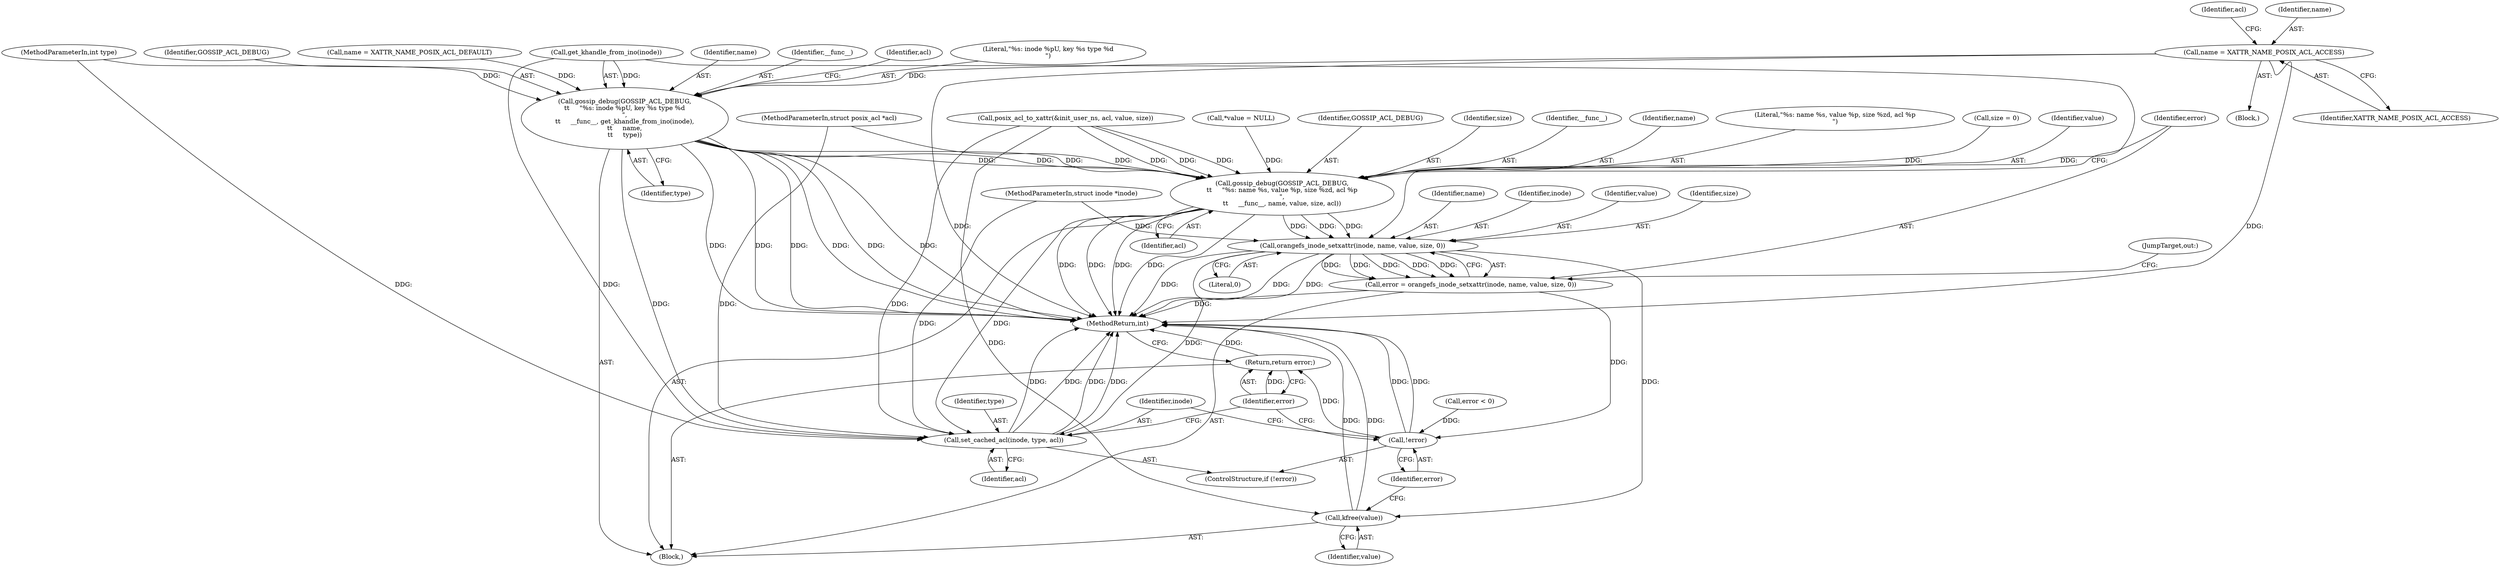 digraph "0_linux_073931017b49d9458aa351605b43a7e34598caef_10@pointer" {
"1000131" [label="(Call,name = XATTR_NAME_POSIX_ACL_ACCESS)"];
"1000184" [label="(Call,gossip_debug(GOSSIP_ACL_DEBUG,\n\t\t     \"%s: inode %pU, key %s type %d\n\",\n\t\t     __func__, get_khandle_from_ino(inode),\n\t\t     name,\n\t\t     type))"];
"1000225" [label="(Call,gossip_debug(GOSSIP_ACL_DEBUG,\n\t\t     \"%s: name %s, value %p, size %zd, acl %p\n\",\n\t\t     __func__, name, value, size, acl))"];
"1000235" [label="(Call,orangefs_inode_setxattr(inode, name, value, size, 0))"];
"1000233" [label="(Call,error = orangefs_inode_setxattr(inode, name, value, size, 0))"];
"1000245" [label="(Call,!error)"];
"1000251" [label="(Return,return error;)"];
"1000242" [label="(Call,kfree(value))"];
"1000247" [label="(Call,set_cached_acl(inode, type, acl))"];
"1000234" [label="(Identifier,error)"];
"1000188" [label="(Call,get_khandle_from_ino(inode))"];
"1000190" [label="(Identifier,name)"];
"1000240" [label="(Literal,0)"];
"1000239" [label="(Identifier,size)"];
"1000116" [label="(Call,*value = NULL)"];
"1000241" [label="(JumpTarget,out:)"];
"1000248" [label="(Identifier,inode)"];
"1000252" [label="(Identifier,error)"];
"1000187" [label="(Identifier,__func__)"];
"1000129" [label="(Block,)"];
"1000193" [label="(Identifier,acl)"];
"1000184" [label="(Call,gossip_debug(GOSSIP_ACL_DEBUG,\n\t\t     \"%s: inode %pU, key %s type %d\n\",\n\t\t     __func__, get_khandle_from_ino(inode),\n\t\t     name,\n\t\t     type))"];
"1000186" [label="(Literal,\"%s: inode %pU, key %s type %d\n\")"];
"1000235" [label="(Call,orangefs_inode_setxattr(inode, name, value, size, 0))"];
"1000105" [label="(Block,)"];
"1000214" [label="(Call,posix_acl_to_xattr(&init_user_ns, acl, value, size))"];
"1000246" [label="(Identifier,error)"];
"1000221" [label="(Call,error < 0)"];
"1000251" [label="(Return,return error;)"];
"1000226" [label="(Identifier,GOSSIP_ACL_DEBUG)"];
"1000231" [label="(Identifier,size)"];
"1000185" [label="(Identifier,GOSSIP_ACL_DEBUG)"];
"1000228" [label="(Identifier,__func__)"];
"1000229" [label="(Identifier,name)"];
"1000237" [label="(Identifier,name)"];
"1000102" [label="(MethodParameterIn,struct inode *inode)"];
"1000133" [label="(Identifier,XATTR_NAME_POSIX_ACL_ACCESS)"];
"1000249" [label="(Identifier,type)"];
"1000225" [label="(Call,gossip_debug(GOSSIP_ACL_DEBUG,\n\t\t     \"%s: name %s, value %p, size %zd, acl %p\n\",\n\t\t     __func__, name, value, size, acl))"];
"1000135" [label="(Identifier,acl)"];
"1000227" [label="(Literal,\"%s: name %s, value %p, size %zd, acl %p\n\")"];
"1000172" [label="(Call,name = XATTR_NAME_POSIX_ACL_DEFAULT)"];
"1000236" [label="(Identifier,inode)"];
"1000104" [label="(MethodParameterIn,int type)"];
"1000120" [label="(Call,size = 0)"];
"1000247" [label="(Call,set_cached_acl(inode, type, acl))"];
"1000230" [label="(Identifier,value)"];
"1000250" [label="(Identifier,acl)"];
"1000253" [label="(MethodReturn,int)"];
"1000232" [label="(Identifier,acl)"];
"1000243" [label="(Identifier,value)"];
"1000191" [label="(Identifier,type)"];
"1000132" [label="(Identifier,name)"];
"1000245" [label="(Call,!error)"];
"1000103" [label="(MethodParameterIn,struct posix_acl *acl)"];
"1000242" [label="(Call,kfree(value))"];
"1000244" [label="(ControlStructure,if (!error))"];
"1000233" [label="(Call,error = orangefs_inode_setxattr(inode, name, value, size, 0))"];
"1000131" [label="(Call,name = XATTR_NAME_POSIX_ACL_ACCESS)"];
"1000238" [label="(Identifier,value)"];
"1000131" -> "1000129"  [label="AST: "];
"1000131" -> "1000133"  [label="CFG: "];
"1000132" -> "1000131"  [label="AST: "];
"1000133" -> "1000131"  [label="AST: "];
"1000135" -> "1000131"  [label="CFG: "];
"1000131" -> "1000253"  [label="DDG: "];
"1000131" -> "1000253"  [label="DDG: "];
"1000131" -> "1000184"  [label="DDG: "];
"1000184" -> "1000105"  [label="AST: "];
"1000184" -> "1000191"  [label="CFG: "];
"1000185" -> "1000184"  [label="AST: "];
"1000186" -> "1000184"  [label="AST: "];
"1000187" -> "1000184"  [label="AST: "];
"1000188" -> "1000184"  [label="AST: "];
"1000190" -> "1000184"  [label="AST: "];
"1000191" -> "1000184"  [label="AST: "];
"1000193" -> "1000184"  [label="CFG: "];
"1000184" -> "1000253"  [label="DDG: "];
"1000184" -> "1000253"  [label="DDG: "];
"1000184" -> "1000253"  [label="DDG: "];
"1000184" -> "1000253"  [label="DDG: "];
"1000184" -> "1000253"  [label="DDG: "];
"1000184" -> "1000253"  [label="DDG: "];
"1000188" -> "1000184"  [label="DDG: "];
"1000172" -> "1000184"  [label="DDG: "];
"1000104" -> "1000184"  [label="DDG: "];
"1000184" -> "1000225"  [label="DDG: "];
"1000184" -> "1000225"  [label="DDG: "];
"1000184" -> "1000225"  [label="DDG: "];
"1000184" -> "1000247"  [label="DDG: "];
"1000225" -> "1000105"  [label="AST: "];
"1000225" -> "1000232"  [label="CFG: "];
"1000226" -> "1000225"  [label="AST: "];
"1000227" -> "1000225"  [label="AST: "];
"1000228" -> "1000225"  [label="AST: "];
"1000229" -> "1000225"  [label="AST: "];
"1000230" -> "1000225"  [label="AST: "];
"1000231" -> "1000225"  [label="AST: "];
"1000232" -> "1000225"  [label="AST: "];
"1000234" -> "1000225"  [label="CFG: "];
"1000225" -> "1000253"  [label="DDG: "];
"1000225" -> "1000253"  [label="DDG: "];
"1000225" -> "1000253"  [label="DDG: "];
"1000225" -> "1000253"  [label="DDG: "];
"1000116" -> "1000225"  [label="DDG: "];
"1000214" -> "1000225"  [label="DDG: "];
"1000214" -> "1000225"  [label="DDG: "];
"1000214" -> "1000225"  [label="DDG: "];
"1000120" -> "1000225"  [label="DDG: "];
"1000103" -> "1000225"  [label="DDG: "];
"1000225" -> "1000235"  [label="DDG: "];
"1000225" -> "1000235"  [label="DDG: "];
"1000225" -> "1000235"  [label="DDG: "];
"1000225" -> "1000247"  [label="DDG: "];
"1000235" -> "1000233"  [label="AST: "];
"1000235" -> "1000240"  [label="CFG: "];
"1000236" -> "1000235"  [label="AST: "];
"1000237" -> "1000235"  [label="AST: "];
"1000238" -> "1000235"  [label="AST: "];
"1000239" -> "1000235"  [label="AST: "];
"1000240" -> "1000235"  [label="AST: "];
"1000233" -> "1000235"  [label="CFG: "];
"1000235" -> "1000253"  [label="DDG: "];
"1000235" -> "1000253"  [label="DDG: "];
"1000235" -> "1000253"  [label="DDG: "];
"1000235" -> "1000233"  [label="DDG: "];
"1000235" -> "1000233"  [label="DDG: "];
"1000235" -> "1000233"  [label="DDG: "];
"1000235" -> "1000233"  [label="DDG: "];
"1000235" -> "1000233"  [label="DDG: "];
"1000188" -> "1000235"  [label="DDG: "];
"1000102" -> "1000235"  [label="DDG: "];
"1000235" -> "1000242"  [label="DDG: "];
"1000235" -> "1000247"  [label="DDG: "];
"1000233" -> "1000105"  [label="AST: "];
"1000234" -> "1000233"  [label="AST: "];
"1000241" -> "1000233"  [label="CFG: "];
"1000233" -> "1000253"  [label="DDG: "];
"1000233" -> "1000245"  [label="DDG: "];
"1000245" -> "1000244"  [label="AST: "];
"1000245" -> "1000246"  [label="CFG: "];
"1000246" -> "1000245"  [label="AST: "];
"1000248" -> "1000245"  [label="CFG: "];
"1000252" -> "1000245"  [label="CFG: "];
"1000245" -> "1000253"  [label="DDG: "];
"1000245" -> "1000253"  [label="DDG: "];
"1000221" -> "1000245"  [label="DDG: "];
"1000245" -> "1000251"  [label="DDG: "];
"1000251" -> "1000105"  [label="AST: "];
"1000251" -> "1000252"  [label="CFG: "];
"1000252" -> "1000251"  [label="AST: "];
"1000253" -> "1000251"  [label="CFG: "];
"1000251" -> "1000253"  [label="DDG: "];
"1000252" -> "1000251"  [label="DDG: "];
"1000242" -> "1000105"  [label="AST: "];
"1000242" -> "1000243"  [label="CFG: "];
"1000243" -> "1000242"  [label="AST: "];
"1000246" -> "1000242"  [label="CFG: "];
"1000242" -> "1000253"  [label="DDG: "];
"1000242" -> "1000253"  [label="DDG: "];
"1000214" -> "1000242"  [label="DDG: "];
"1000247" -> "1000244"  [label="AST: "];
"1000247" -> "1000250"  [label="CFG: "];
"1000248" -> "1000247"  [label="AST: "];
"1000249" -> "1000247"  [label="AST: "];
"1000250" -> "1000247"  [label="AST: "];
"1000252" -> "1000247"  [label="CFG: "];
"1000247" -> "1000253"  [label="DDG: "];
"1000247" -> "1000253"  [label="DDG: "];
"1000247" -> "1000253"  [label="DDG: "];
"1000247" -> "1000253"  [label="DDG: "];
"1000188" -> "1000247"  [label="DDG: "];
"1000102" -> "1000247"  [label="DDG: "];
"1000104" -> "1000247"  [label="DDG: "];
"1000214" -> "1000247"  [label="DDG: "];
"1000103" -> "1000247"  [label="DDG: "];
}
